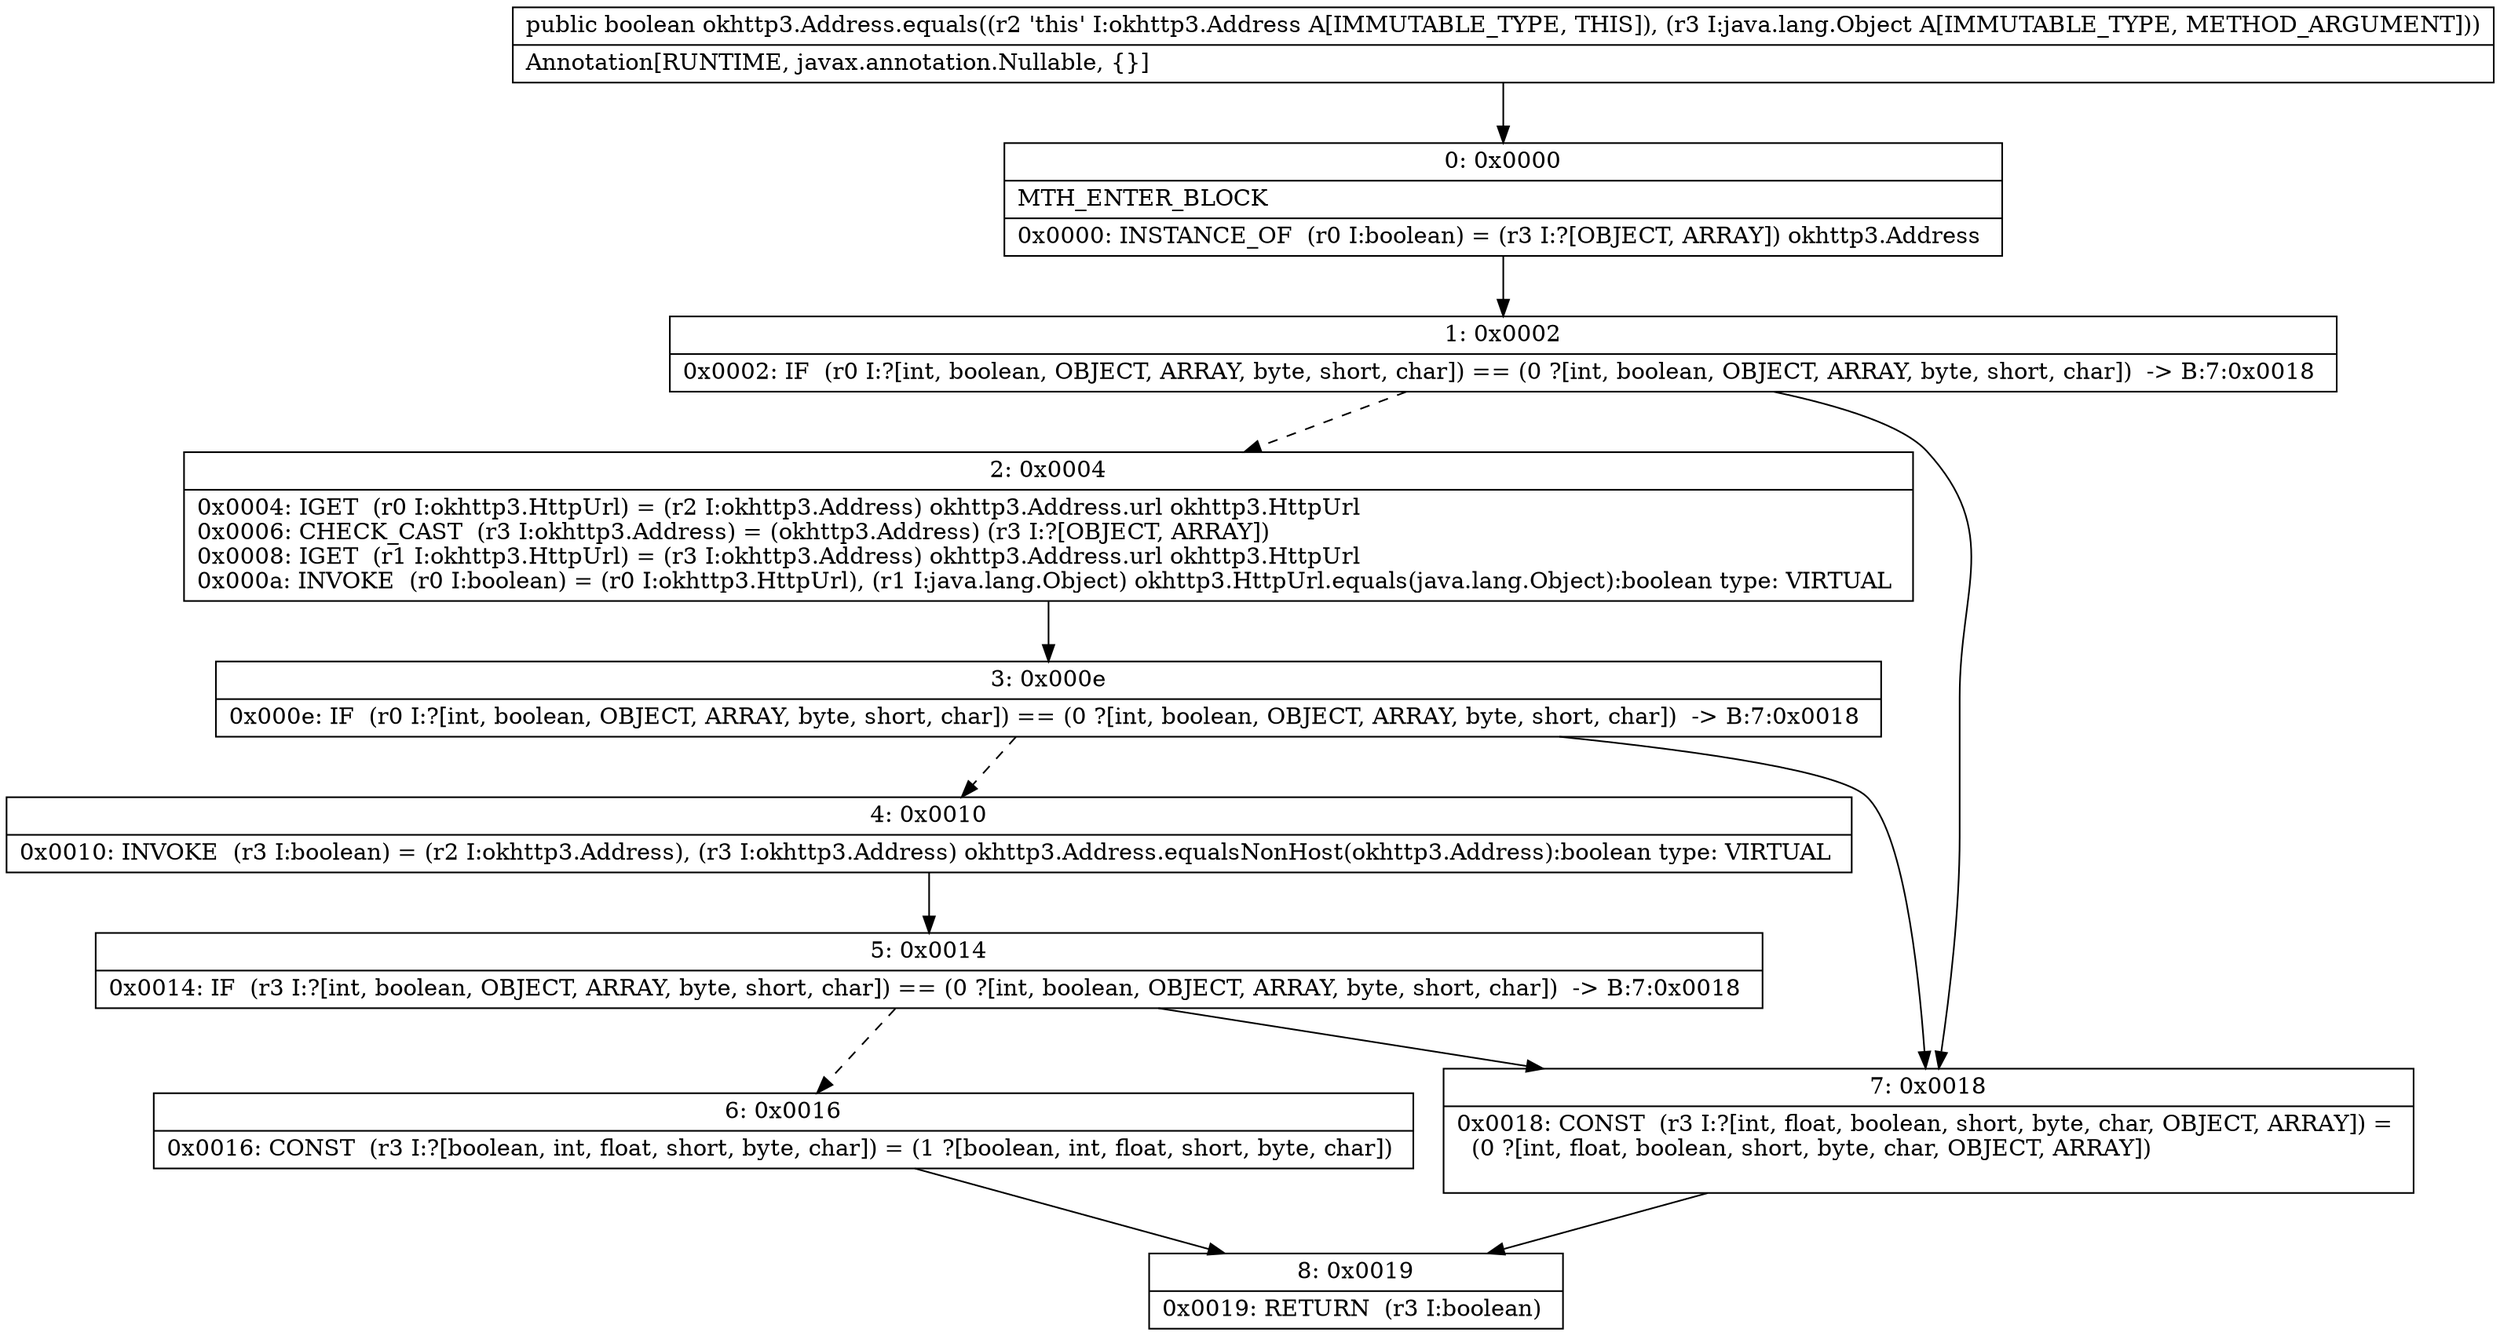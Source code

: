 digraph "CFG forokhttp3.Address.equals(Ljava\/lang\/Object;)Z" {
Node_0 [shape=record,label="{0\:\ 0x0000|MTH_ENTER_BLOCK\l|0x0000: INSTANCE_OF  (r0 I:boolean) = (r3 I:?[OBJECT, ARRAY]) okhttp3.Address \l}"];
Node_1 [shape=record,label="{1\:\ 0x0002|0x0002: IF  (r0 I:?[int, boolean, OBJECT, ARRAY, byte, short, char]) == (0 ?[int, boolean, OBJECT, ARRAY, byte, short, char])  \-\> B:7:0x0018 \l}"];
Node_2 [shape=record,label="{2\:\ 0x0004|0x0004: IGET  (r0 I:okhttp3.HttpUrl) = (r2 I:okhttp3.Address) okhttp3.Address.url okhttp3.HttpUrl \l0x0006: CHECK_CAST  (r3 I:okhttp3.Address) = (okhttp3.Address) (r3 I:?[OBJECT, ARRAY]) \l0x0008: IGET  (r1 I:okhttp3.HttpUrl) = (r3 I:okhttp3.Address) okhttp3.Address.url okhttp3.HttpUrl \l0x000a: INVOKE  (r0 I:boolean) = (r0 I:okhttp3.HttpUrl), (r1 I:java.lang.Object) okhttp3.HttpUrl.equals(java.lang.Object):boolean type: VIRTUAL \l}"];
Node_3 [shape=record,label="{3\:\ 0x000e|0x000e: IF  (r0 I:?[int, boolean, OBJECT, ARRAY, byte, short, char]) == (0 ?[int, boolean, OBJECT, ARRAY, byte, short, char])  \-\> B:7:0x0018 \l}"];
Node_4 [shape=record,label="{4\:\ 0x0010|0x0010: INVOKE  (r3 I:boolean) = (r2 I:okhttp3.Address), (r3 I:okhttp3.Address) okhttp3.Address.equalsNonHost(okhttp3.Address):boolean type: VIRTUAL \l}"];
Node_5 [shape=record,label="{5\:\ 0x0014|0x0014: IF  (r3 I:?[int, boolean, OBJECT, ARRAY, byte, short, char]) == (0 ?[int, boolean, OBJECT, ARRAY, byte, short, char])  \-\> B:7:0x0018 \l}"];
Node_6 [shape=record,label="{6\:\ 0x0016|0x0016: CONST  (r3 I:?[boolean, int, float, short, byte, char]) = (1 ?[boolean, int, float, short, byte, char]) \l}"];
Node_7 [shape=record,label="{7\:\ 0x0018|0x0018: CONST  (r3 I:?[int, float, boolean, short, byte, char, OBJECT, ARRAY]) = \l  (0 ?[int, float, boolean, short, byte, char, OBJECT, ARRAY])\l \l}"];
Node_8 [shape=record,label="{8\:\ 0x0019|0x0019: RETURN  (r3 I:boolean) \l}"];
MethodNode[shape=record,label="{public boolean okhttp3.Address.equals((r2 'this' I:okhttp3.Address A[IMMUTABLE_TYPE, THIS]), (r3 I:java.lang.Object A[IMMUTABLE_TYPE, METHOD_ARGUMENT]))  | Annotation[RUNTIME, javax.annotation.Nullable, \{\}]\l}"];
MethodNode -> Node_0;
Node_0 -> Node_1;
Node_1 -> Node_2[style=dashed];
Node_1 -> Node_7;
Node_2 -> Node_3;
Node_3 -> Node_4[style=dashed];
Node_3 -> Node_7;
Node_4 -> Node_5;
Node_5 -> Node_6[style=dashed];
Node_5 -> Node_7;
Node_6 -> Node_8;
Node_7 -> Node_8;
}

